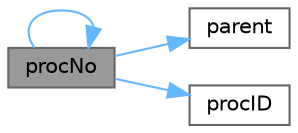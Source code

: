 digraph "procNo"
{
 // LATEX_PDF_SIZE
  bgcolor="transparent";
  edge [fontname=Helvetica,fontsize=10,labelfontname=Helvetica,labelfontsize=10];
  node [fontname=Helvetica,fontsize=10,shape=box,height=0.2,width=0.4];
  rankdir="LR";
  Node1 [id="Node000001",label="procNo",height=0.2,width=0.4,color="gray40", fillcolor="grey60", style="filled", fontcolor="black",tooltip=" "];
  Node1 -> Node2 [id="edge1_Node000001_Node000002",color="steelblue1",style="solid",tooltip=" "];
  Node2 [id="Node000002",label="parent",height=0.2,width=0.4,color="grey40", fillcolor="white", style="filled",URL="$classFoam_1_1UPstream.html#a90aa4fcf36703e8e69e1d282c3e58b63",tooltip=" "];
  Node1 -> Node3 [id="edge2_Node000001_Node000003",color="steelblue1",style="solid",tooltip=" "];
  Node3 [id="Node000003",label="procID",height=0.2,width=0.4,color="grey40", fillcolor="white", style="filled",URL="$classFoam_1_1UPstream.html#a64b115713eea011970056677a5b6850b",tooltip=" "];
  Node1 -> Node1 [id="edge3_Node000001_Node000001",color="steelblue1",style="solid",tooltip=" "];
}
